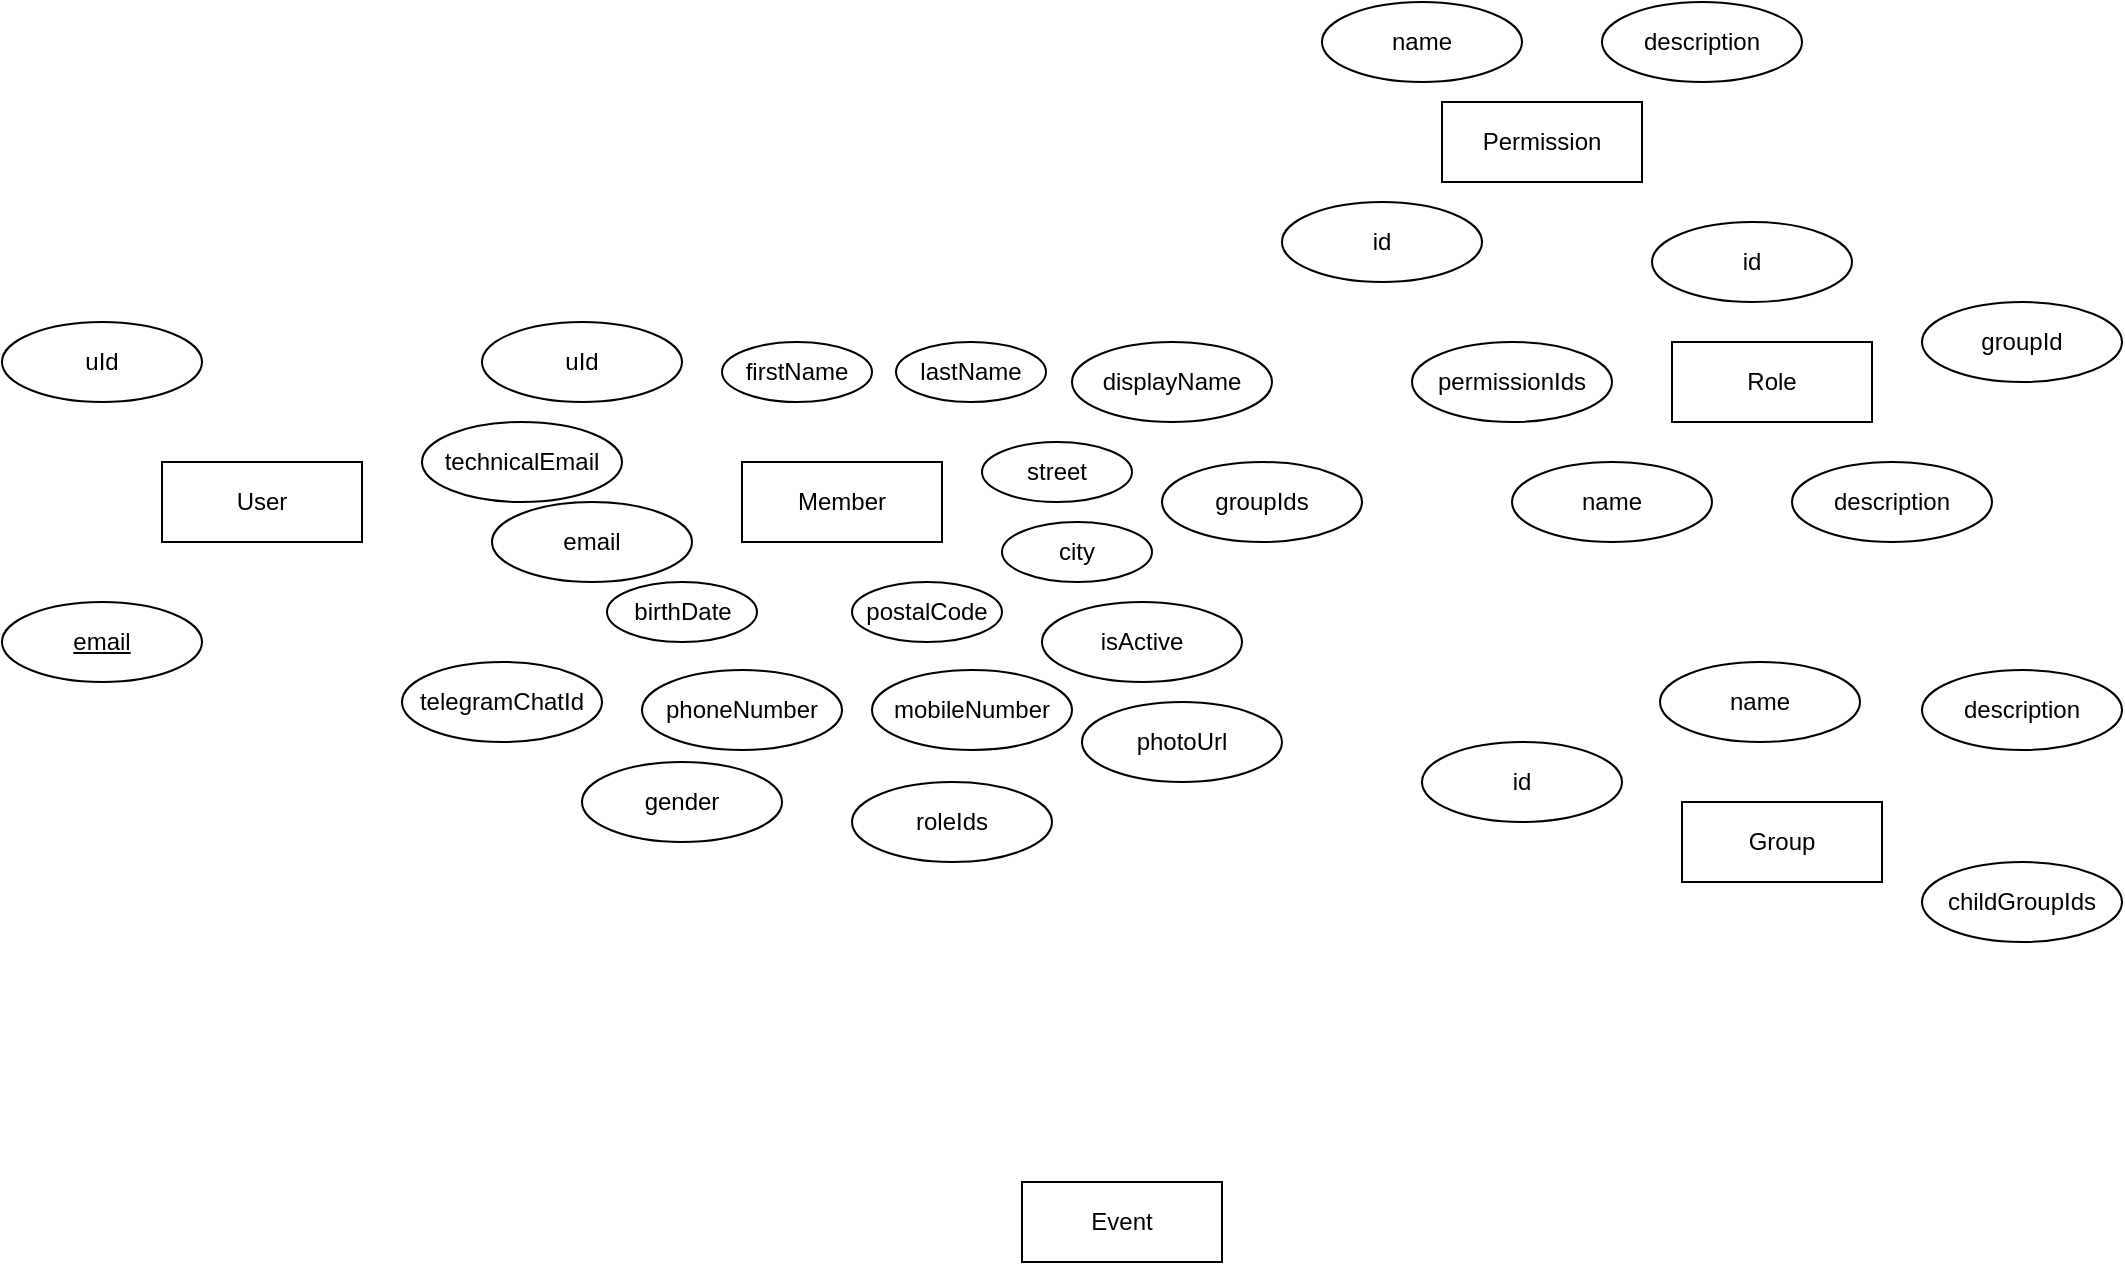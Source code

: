 <mxfile version="14.3.0" type="github">
  <diagram id="R2lEEEUBdFMjLlhIrx00" name="Page-1">
    <mxGraphModel dx="1260" dy="797" grid="1" gridSize="10" guides="1" tooltips="1" connect="1" arrows="1" fold="1" page="1" pageScale="1" pageWidth="1169" pageHeight="827" math="0" shadow="0" extFonts="Permanent Marker^https://fonts.googleapis.com/css?family=Permanent+Marker">
      <root>
        <mxCell id="0" />
        <mxCell id="1" parent="0" />
        <mxCell id="Y8yPPuU184hUhB0sjw1A-1" value="User&lt;br&gt;" style="whiteSpace=wrap;html=1;align=center;" vertex="1" parent="1">
          <mxGeometry x="180" y="270" width="100" height="40" as="geometry" />
        </mxCell>
        <mxCell id="Y8yPPuU184hUhB0sjw1A-7" value="&lt;u&gt;email&lt;/u&gt;" style="ellipse;whiteSpace=wrap;html=1;align=center;" vertex="1" parent="1">
          <mxGeometry x="100" y="340" width="100" height="40" as="geometry" />
        </mxCell>
        <mxCell id="Y8yPPuU184hUhB0sjw1A-9" value="uId" style="ellipse;whiteSpace=wrap;html=1;align=center;" vertex="1" parent="1">
          <mxGeometry x="100" y="200" width="100" height="40" as="geometry" />
        </mxCell>
        <mxCell id="Y8yPPuU184hUhB0sjw1A-10" value="Member" style="whiteSpace=wrap;html=1;align=center;" vertex="1" parent="1">
          <mxGeometry x="470" y="270" width="100" height="40" as="geometry" />
        </mxCell>
        <mxCell id="Y8yPPuU184hUhB0sjw1A-11" value="uId" style="ellipse;whiteSpace=wrap;html=1;align=center;" vertex="1" parent="1">
          <mxGeometry x="340" y="200" width="100" height="40" as="geometry" />
        </mxCell>
        <mxCell id="Y8yPPuU184hUhB0sjw1A-12" value="firstName" style="ellipse;whiteSpace=wrap;html=1;align=center;" vertex="1" parent="1">
          <mxGeometry x="460" y="210" width="75" height="30" as="geometry" />
        </mxCell>
        <mxCell id="Y8yPPuU184hUhB0sjw1A-14" value="lastName" style="ellipse;whiteSpace=wrap;html=1;align=center;" vertex="1" parent="1">
          <mxGeometry x="547" y="210" width="75" height="30" as="geometry" />
        </mxCell>
        <mxCell id="Y8yPPuU184hUhB0sjw1A-15" value="street" style="ellipse;whiteSpace=wrap;html=1;align=center;" vertex="1" parent="1">
          <mxGeometry x="590" y="260" width="75" height="30" as="geometry" />
        </mxCell>
        <mxCell id="Y8yPPuU184hUhB0sjw1A-16" value="city" style="ellipse;whiteSpace=wrap;html=1;align=center;" vertex="1" parent="1">
          <mxGeometry x="600" y="300" width="75" height="30" as="geometry" />
        </mxCell>
        <mxCell id="Y8yPPuU184hUhB0sjw1A-17" value="postalCode" style="ellipse;whiteSpace=wrap;html=1;align=center;" vertex="1" parent="1">
          <mxGeometry x="525" y="330" width="75" height="30" as="geometry" />
        </mxCell>
        <mxCell id="Y8yPPuU184hUhB0sjw1A-19" value="birthDate" style="ellipse;whiteSpace=wrap;html=1;align=center;" vertex="1" parent="1">
          <mxGeometry x="402.5" y="330" width="75" height="30" as="geometry" />
        </mxCell>
        <mxCell id="Y8yPPuU184hUhB0sjw1A-20" value="technicalEmail" style="ellipse;whiteSpace=wrap;html=1;align=center;" vertex="1" parent="1">
          <mxGeometry x="310" y="250" width="100" height="40" as="geometry" />
        </mxCell>
        <mxCell id="Y8yPPuU184hUhB0sjw1A-21" value="email" style="ellipse;whiteSpace=wrap;html=1;align=center;" vertex="1" parent="1">
          <mxGeometry x="345" y="290" width="100" height="40" as="geometry" />
        </mxCell>
        <mxCell id="Y8yPPuU184hUhB0sjw1A-22" value="phoneNumber" style="ellipse;whiteSpace=wrap;html=1;align=center;" vertex="1" parent="1">
          <mxGeometry x="420" y="374" width="100" height="40" as="geometry" />
        </mxCell>
        <mxCell id="Y8yPPuU184hUhB0sjw1A-23" value="mobileNumber" style="ellipse;whiteSpace=wrap;html=1;align=center;" vertex="1" parent="1">
          <mxGeometry x="535" y="374" width="100" height="40" as="geometry" />
        </mxCell>
        <mxCell id="Y8yPPuU184hUhB0sjw1A-24" value="isActive" style="ellipse;whiteSpace=wrap;html=1;align=center;" vertex="1" parent="1">
          <mxGeometry x="620" y="340" width="100" height="40" as="geometry" />
        </mxCell>
        <mxCell id="Y8yPPuU184hUhB0sjw1A-25" value="telegramChatId" style="ellipse;whiteSpace=wrap;html=1;align=center;" vertex="1" parent="1">
          <mxGeometry x="300" y="370" width="100" height="40" as="geometry" />
        </mxCell>
        <mxCell id="Y8yPPuU184hUhB0sjw1A-26" value="displayName" style="ellipse;whiteSpace=wrap;html=1;align=center;" vertex="1" parent="1">
          <mxGeometry x="635" y="210" width="100" height="40" as="geometry" />
        </mxCell>
        <mxCell id="Y8yPPuU184hUhB0sjw1A-27" value="photoUrl" style="ellipse;whiteSpace=wrap;html=1;align=center;" vertex="1" parent="1">
          <mxGeometry x="640" y="390" width="100" height="40" as="geometry" />
        </mxCell>
        <mxCell id="Y8yPPuU184hUhB0sjw1A-28" value="gender" style="ellipse;whiteSpace=wrap;html=1;align=center;" vertex="1" parent="1">
          <mxGeometry x="390" y="420" width="100" height="40" as="geometry" />
        </mxCell>
        <mxCell id="Y8yPPuU184hUhB0sjw1A-31" value="Permission" style="whiteSpace=wrap;html=1;align=center;" vertex="1" parent="1">
          <mxGeometry x="820" y="90" width="100" height="40" as="geometry" />
        </mxCell>
        <mxCell id="Y8yPPuU184hUhB0sjw1A-32" value="name&lt;br&gt;" style="ellipse;whiteSpace=wrap;html=1;align=center;" vertex="1" parent="1">
          <mxGeometry x="760" y="40" width="100" height="40" as="geometry" />
        </mxCell>
        <mxCell id="Y8yPPuU184hUhB0sjw1A-33" value="description" style="ellipse;whiteSpace=wrap;html=1;align=center;" vertex="1" parent="1">
          <mxGeometry x="900" y="40" width="100" height="40" as="geometry" />
        </mxCell>
        <mxCell id="Y8yPPuU184hUhB0sjw1A-34" value="id&lt;br&gt;" style="ellipse;whiteSpace=wrap;html=1;align=center;" vertex="1" parent="1">
          <mxGeometry x="740" y="140" width="100" height="40" as="geometry" />
        </mxCell>
        <mxCell id="Y8yPPuU184hUhB0sjw1A-35" value="Role" style="whiteSpace=wrap;html=1;align=center;" vertex="1" parent="1">
          <mxGeometry x="935" y="210" width="100" height="40" as="geometry" />
        </mxCell>
        <mxCell id="Y8yPPuU184hUhB0sjw1A-36" value="permissionIds" style="ellipse;whiteSpace=wrap;html=1;align=center;" vertex="1" parent="1">
          <mxGeometry x="805" y="210" width="100" height="40" as="geometry" />
        </mxCell>
        <mxCell id="Y8yPPuU184hUhB0sjw1A-37" value="id&lt;br&gt;" style="ellipse;whiteSpace=wrap;html=1;align=center;" vertex="1" parent="1">
          <mxGeometry x="925" y="150" width="100" height="40" as="geometry" />
        </mxCell>
        <mxCell id="Y8yPPuU184hUhB0sjw1A-38" value="name&lt;br&gt;" style="ellipse;whiteSpace=wrap;html=1;align=center;" vertex="1" parent="1">
          <mxGeometry x="855" y="270" width="100" height="40" as="geometry" />
        </mxCell>
        <mxCell id="Y8yPPuU184hUhB0sjw1A-39" value="description" style="ellipse;whiteSpace=wrap;html=1;align=center;" vertex="1" parent="1">
          <mxGeometry x="995" y="270" width="100" height="40" as="geometry" />
        </mxCell>
        <mxCell id="Y8yPPuU184hUhB0sjw1A-40" value="roleIds" style="ellipse;whiteSpace=wrap;html=1;align=center;" vertex="1" parent="1">
          <mxGeometry x="525" y="430" width="100" height="40" as="geometry" />
        </mxCell>
        <mxCell id="Y8yPPuU184hUhB0sjw1A-49" value="" style="edgeStyle=orthogonalEdgeStyle;rounded=0;orthogonalLoop=1;jettySize=auto;html=1;entryX=0.5;entryY=1;entryDx=0;entryDy=0;entryPerimeter=0;" edge="1" parent="1" source="Y8yPPuU184hUhB0sjw1A-45">
          <mxGeometry relative="1" as="geometry">
            <mxPoint x="445" y="626.0" as="targetPoint" />
          </mxGeometry>
        </mxCell>
        <mxCell id="Y8yPPuU184hUhB0sjw1A-50" value="Group" style="whiteSpace=wrap;html=1;align=center;" vertex="1" parent="1">
          <mxGeometry x="940" y="440" width="100" height="40" as="geometry" />
        </mxCell>
        <mxCell id="Y8yPPuU184hUhB0sjw1A-51" value="id&lt;br&gt;" style="ellipse;whiteSpace=wrap;html=1;align=center;" vertex="1" parent="1">
          <mxGeometry x="810" y="410" width="100" height="40" as="geometry" />
        </mxCell>
        <mxCell id="Y8yPPuU184hUhB0sjw1A-52" value="name&lt;br&gt;" style="ellipse;whiteSpace=wrap;html=1;align=center;" vertex="1" parent="1">
          <mxGeometry x="929" y="370" width="100" height="40" as="geometry" />
        </mxCell>
        <mxCell id="Y8yPPuU184hUhB0sjw1A-53" value="description" style="ellipse;whiteSpace=wrap;html=1;align=center;" vertex="1" parent="1">
          <mxGeometry x="1060" y="374" width="100" height="40" as="geometry" />
        </mxCell>
        <mxCell id="Y8yPPuU184hUhB0sjw1A-54" value="groupIds" style="ellipse;whiteSpace=wrap;html=1;align=center;" vertex="1" parent="1">
          <mxGeometry x="680" y="270" width="100" height="40" as="geometry" />
        </mxCell>
        <mxCell id="Y8yPPuU184hUhB0sjw1A-58" value="groupId" style="ellipse;whiteSpace=wrap;html=1;align=center;" vertex="1" parent="1">
          <mxGeometry x="1060" y="190" width="100" height="40" as="geometry" />
        </mxCell>
        <mxCell id="Y8yPPuU184hUhB0sjw1A-59" value="childGroupIds" style="ellipse;whiteSpace=wrap;html=1;align=center;" vertex="1" parent="1">
          <mxGeometry x="1060" y="470" width="100" height="40" as="geometry" />
        </mxCell>
        <mxCell id="Y8yPPuU184hUhB0sjw1A-60" value="Event" style="whiteSpace=wrap;html=1;align=center;" vertex="1" parent="1">
          <mxGeometry x="610" y="630" width="100" height="40" as="geometry" />
        </mxCell>
      </root>
    </mxGraphModel>
  </diagram>
</mxfile>
